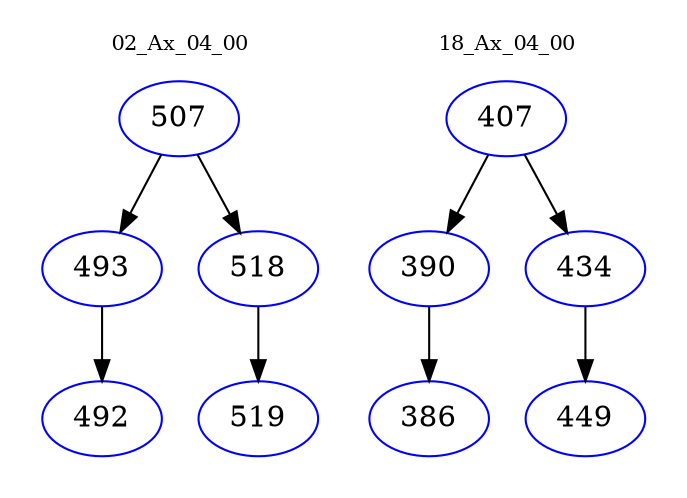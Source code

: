 digraph{
subgraph cluster_0 {
color = white
label = "02_Ax_04_00";
fontsize=10;
T0_507 [label="507", color="blue"]
T0_507 -> T0_493 [color="black"]
T0_493 [label="493", color="blue"]
T0_493 -> T0_492 [color="black"]
T0_492 [label="492", color="blue"]
T0_507 -> T0_518 [color="black"]
T0_518 [label="518", color="blue"]
T0_518 -> T0_519 [color="black"]
T0_519 [label="519", color="blue"]
}
subgraph cluster_1 {
color = white
label = "18_Ax_04_00";
fontsize=10;
T1_407 [label="407", color="blue"]
T1_407 -> T1_390 [color="black"]
T1_390 [label="390", color="blue"]
T1_390 -> T1_386 [color="black"]
T1_386 [label="386", color="blue"]
T1_407 -> T1_434 [color="black"]
T1_434 [label="434", color="blue"]
T1_434 -> T1_449 [color="black"]
T1_449 [label="449", color="blue"]
}
}
